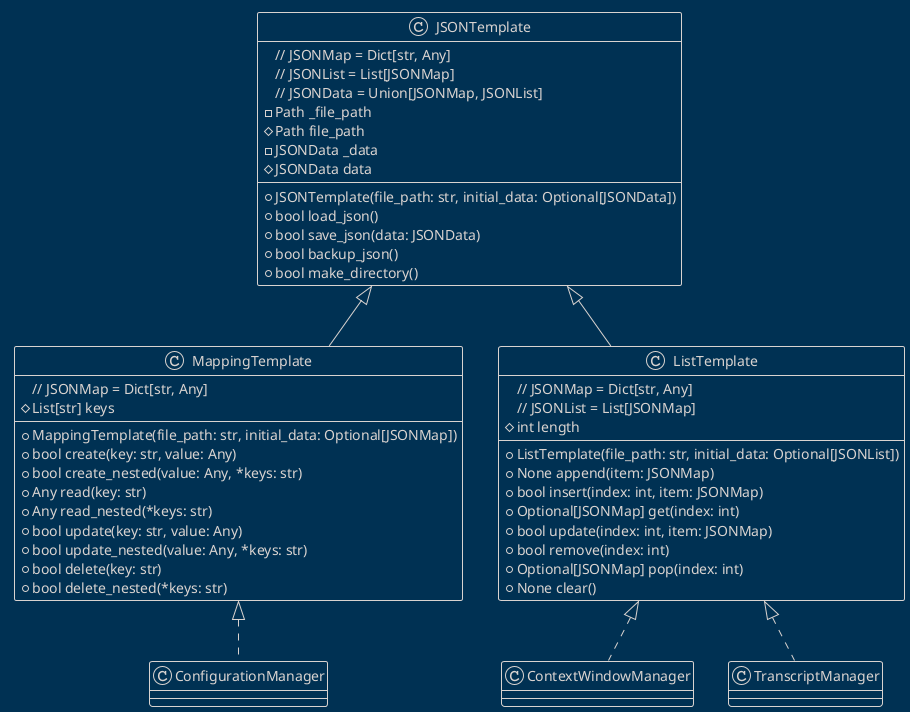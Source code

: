 @startuml MappingTemplates
!theme blueprint

class JSONTemplate {
    // JSONMap = Dict[str, Any]
    // JSONList = List[JSONMap]
    // JSONData = Union[JSONMap, JSONList]
    + JSONTemplate(file_path: str, initial_data: Optional[JSONData])
    - Path _file_path
    # Path file_path
    - JSONData _data
    # JSONData data
    + bool load_json()
    + bool save_json(data: JSONData)
    + bool backup_json()
    + bool make_directory()
}

class MappingTemplate extends JSONTemplate {
    // JSONMap = Dict[str, Any]
    + MappingTemplate(file_path: str, initial_data: Optional[JSONMap])
    # List[str] keys
    + bool create(key: str, value: Any)
    + bool create_nested(value: Any, *keys: str)
    + Any read(key: str)
    + Any read_nested(*keys: str)
    + bool update(key: str, value: Any)
    + bool update_nested(value: Any, *keys: str)
    + bool delete(key: str)
    + bool delete_nested(*keys: str)
}

class ListTemplate extends JSONTemplate {
    // JSONMap = Dict[str, Any]
    // JSONList = List[JSONMap]
    + ListTemplate(file_path: str, initial_data: Optional[JSONList])
    # int length
    + None append(item: JSONMap)
    + bool insert(index: int, item: JSONMap)
    + Optional[JSONMap] get(index: int)
    + bool update(index: int, item: JSONMap)
    + bool remove(index: int)
    + Optional[JSONMap] pop(index: int)
    + None clear()
}

class ConfigurationManager
MappingTemplate <|.. ConfigurationManager

class ContextWindowManager
ListTemplate <|.. ContextWindowManager

class TranscriptManager
ListTemplate <|.. TranscriptManager
@enduml
